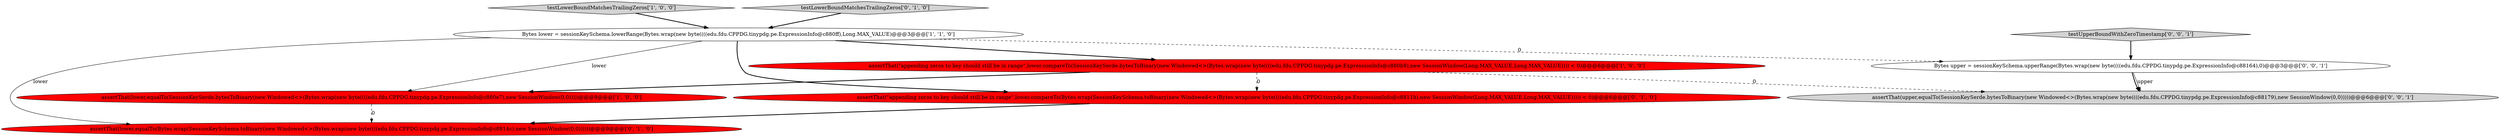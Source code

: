 digraph {
2 [style = filled, label = "Bytes lower = sessionKeySchema.lowerRange(Bytes.wrap(new byte((((edu.fdu.CPPDG.tinypdg.pe.ExpressionInfo@c880ff),Long.MAX_VALUE)@@@3@@@['1', '1', '0']", fillcolor = white, shape = ellipse image = "AAA0AAABBB1BBB"];
9 [style = filled, label = "Bytes upper = sessionKeySchema.upperRange(Bytes.wrap(new byte((((edu.fdu.CPPDG.tinypdg.pe.ExpressionInfo@c88164),0)@@@3@@@['0', '0', '1']", fillcolor = white, shape = ellipse image = "AAA0AAABBB3BBB"];
3 [style = filled, label = "assertThat(lower,equalTo(SessionKeySerde.bytesToBinary(new Windowed<>(Bytes.wrap(new byte((((edu.fdu.CPPDG.tinypdg.pe.ExpressionInfo@c880e7),new SessionWindow(0,0)))))@@@9@@@['1', '0', '0']", fillcolor = red, shape = ellipse image = "AAA1AAABBB1BBB"];
0 [style = filled, label = "assertThat(\"appending zeros to key should still be in range\",lower.compareTo(SessionKeySerde.bytesToBinary(new Windowed<>(Bytes.wrap(new byte((((edu.fdu.CPPDG.tinypdg.pe.ExpressionInfo@c880b9),new SessionWindow(Long.MAX_VALUE,Long.MAX_VALUE)))) < 0)@@@6@@@['1', '0', '0']", fillcolor = red, shape = ellipse image = "AAA1AAABBB1BBB"];
4 [style = filled, label = "assertThat(\"appending zeros to key should still be in range\",lower.compareTo(Bytes.wrap(SessionKeySchema.toBinary(new Windowed<>(Bytes.wrap(new byte((((edu.fdu.CPPDG.tinypdg.pe.ExpressionInfo@c8811b),new SessionWindow(Long.MAX_VALUE,Long.MAX_VALUE))))) < 0)@@@6@@@['0', '1', '0']", fillcolor = red, shape = ellipse image = "AAA1AAABBB2BBB"];
1 [style = filled, label = "testLowerBoundMatchesTrailingZeros['1', '0', '0']", fillcolor = lightgray, shape = diamond image = "AAA0AAABBB1BBB"];
5 [style = filled, label = "testLowerBoundMatchesTrailingZeros['0', '1', '0']", fillcolor = lightgray, shape = diamond image = "AAA0AAABBB2BBB"];
6 [style = filled, label = "assertThat(lower,equalTo(Bytes.wrap(SessionKeySchema.toBinary(new Windowed<>(Bytes.wrap(new byte((((edu.fdu.CPPDG.tinypdg.pe.ExpressionInfo@c8814c),new SessionWindow(0,0))))))@@@9@@@['0', '1', '0']", fillcolor = red, shape = ellipse image = "AAA1AAABBB2BBB"];
7 [style = filled, label = "testUpperBoundWithZeroTimestamp['0', '0', '1']", fillcolor = lightgray, shape = diamond image = "AAA0AAABBB3BBB"];
8 [style = filled, label = "assertThat(upper,equalTo(SessionKeySerde.bytesToBinary(new Windowed<>(Bytes.wrap(new byte((((edu.fdu.CPPDG.tinypdg.pe.ExpressionInfo@c88179),new SessionWindow(0,0)))))@@@6@@@['0', '0', '1']", fillcolor = lightgray, shape = ellipse image = "AAA0AAABBB3BBB"];
0->3 [style = bold, label=""];
7->9 [style = bold, label=""];
0->8 [style = dashed, label="0"];
5->2 [style = bold, label=""];
1->2 [style = bold, label=""];
2->0 [style = bold, label=""];
0->4 [style = dashed, label="0"];
3->6 [style = dashed, label="0"];
9->8 [style = solid, label="upper"];
9->8 [style = bold, label=""];
2->6 [style = solid, label="lower"];
2->4 [style = bold, label=""];
4->6 [style = bold, label=""];
2->9 [style = dashed, label="0"];
2->3 [style = solid, label="lower"];
}
